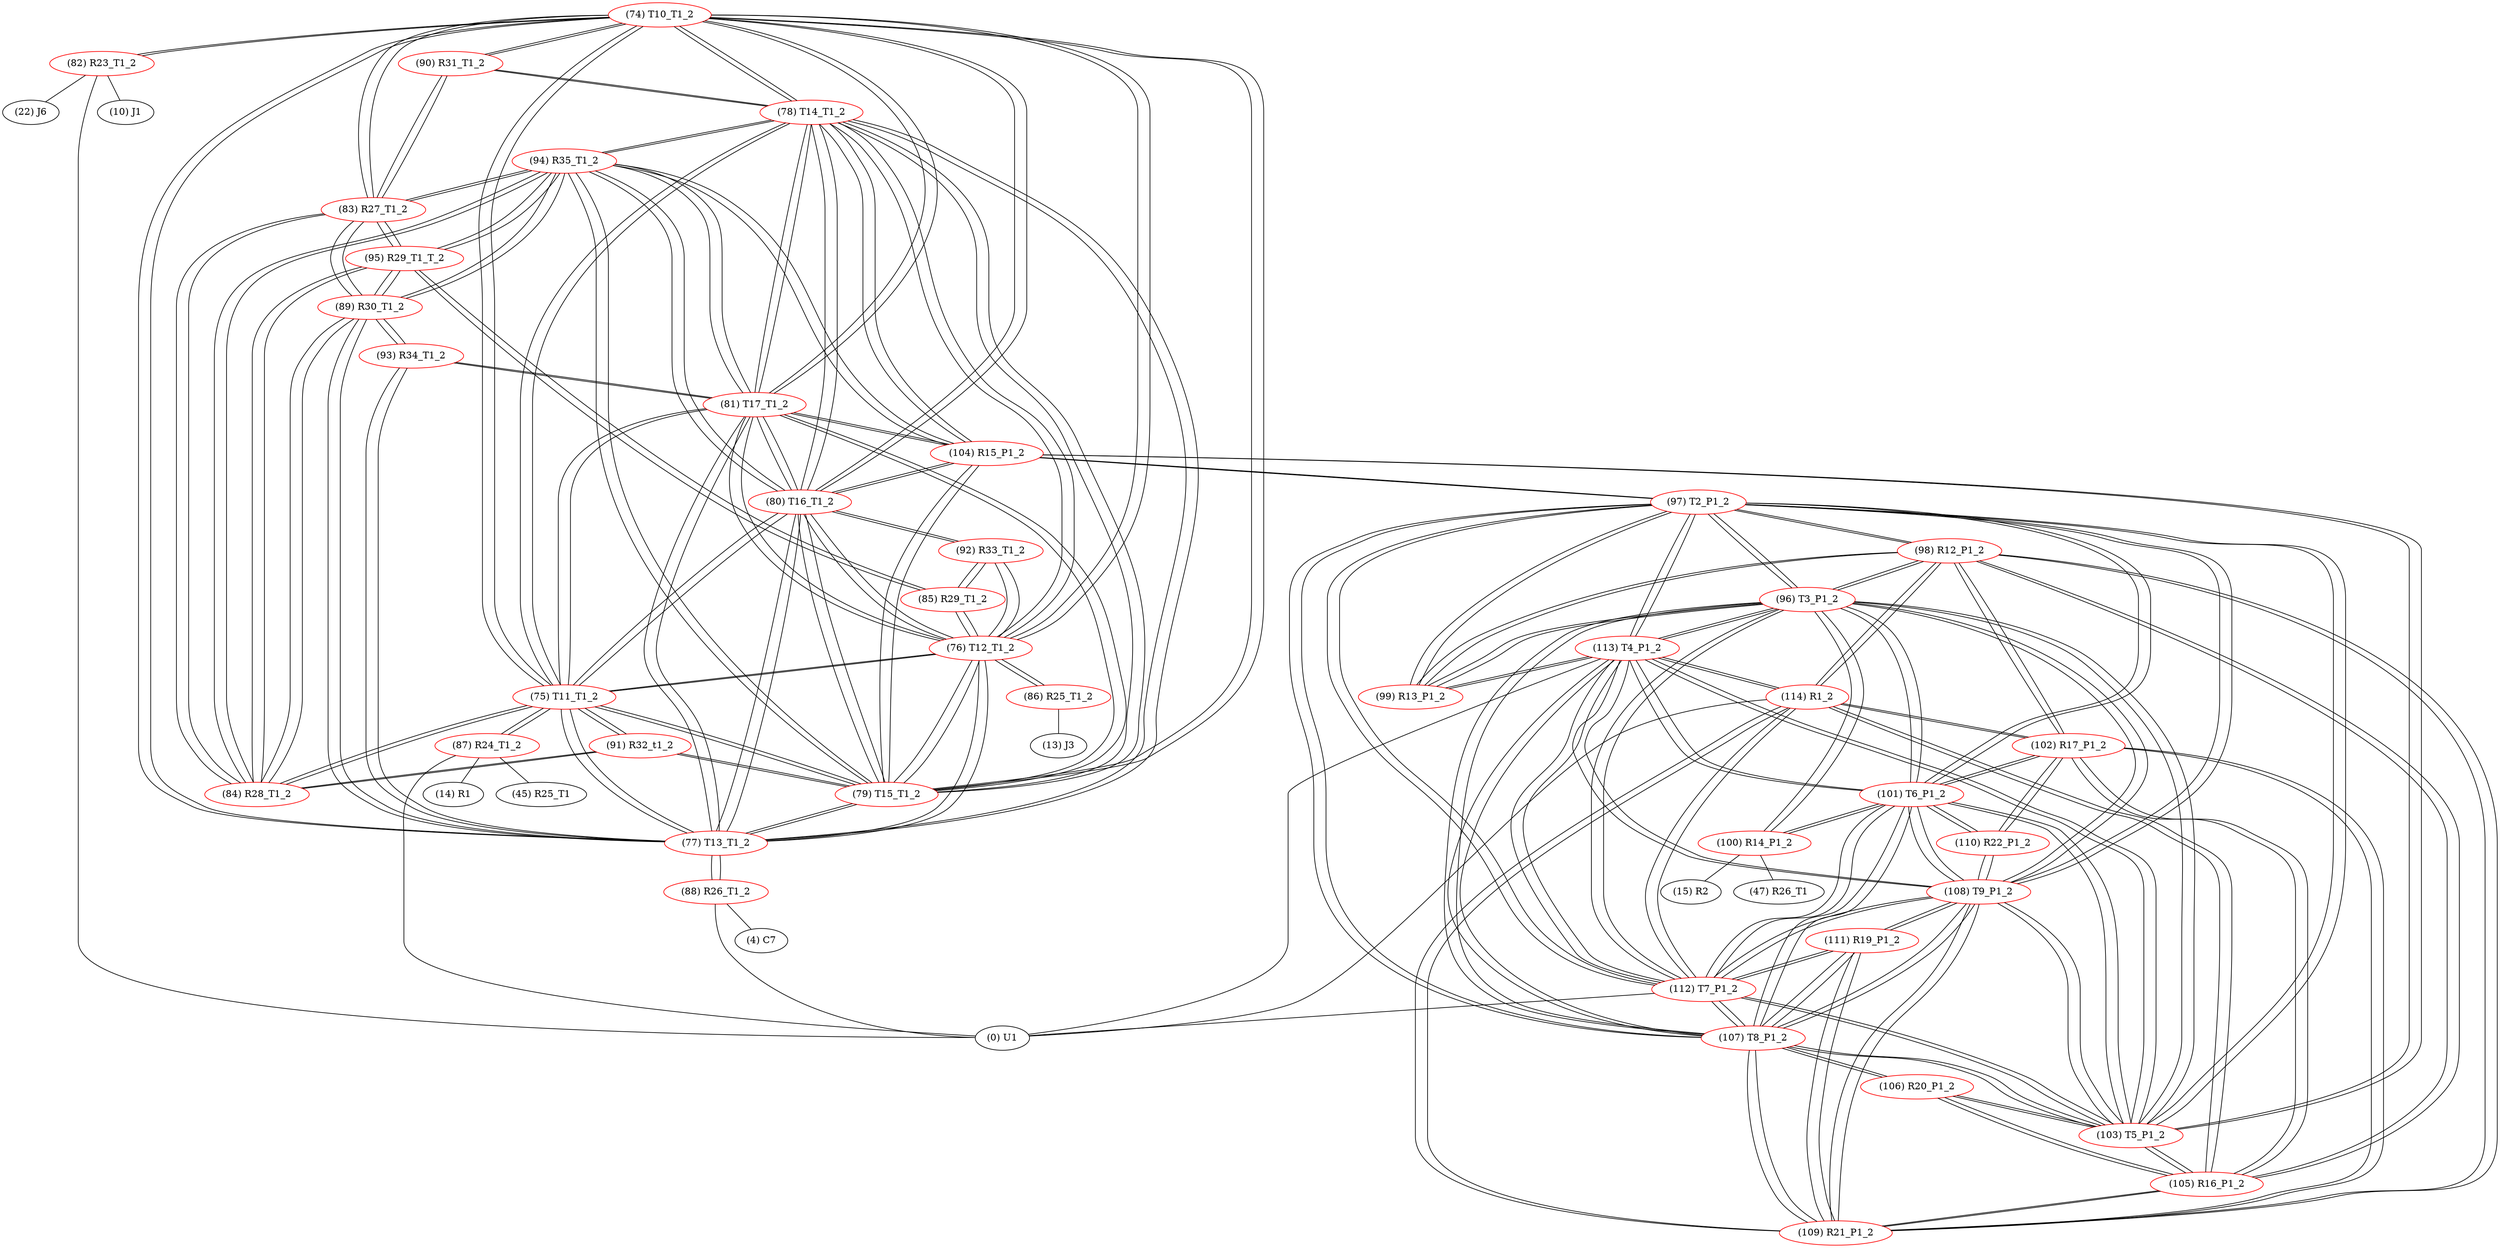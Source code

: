 graph {
	74 [label="(74) T10_T1_2" color=red]
	82 [label="(82) R23_T1_2"]
	90 [label="(90) R31_T1_2"]
	83 [label="(83) R27_T1_2"]
	80 [label="(80) T16_T1_2"]
	81 [label="(81) T17_T1_2"]
	79 [label="(79) T15_T1_2"]
	76 [label="(76) T12_T1_2"]
	78 [label="(78) T14_T1_2"]
	77 [label="(77) T13_T1_2"]
	75 [label="(75) T11_T1_2"]
	75 [label="(75) T11_T1_2" color=red]
	87 [label="(87) R24_T1_2"]
	84 [label="(84) R28_T1_2"]
	91 [label="(91) R32_t1_2"]
	74 [label="(74) T10_T1_2"]
	80 [label="(80) T16_T1_2"]
	81 [label="(81) T17_T1_2"]
	79 [label="(79) T15_T1_2"]
	76 [label="(76) T12_T1_2"]
	78 [label="(78) T14_T1_2"]
	77 [label="(77) T13_T1_2"]
	76 [label="(76) T12_T1_2" color=red]
	92 [label="(92) R33_T1_2"]
	85 [label="(85) R29_T1_2"]
	86 [label="(86) R25_T1_2"]
	74 [label="(74) T10_T1_2"]
	80 [label="(80) T16_T1_2"]
	81 [label="(81) T17_T1_2"]
	79 [label="(79) T15_T1_2"]
	78 [label="(78) T14_T1_2"]
	77 [label="(77) T13_T1_2"]
	75 [label="(75) T11_T1_2"]
	77 [label="(77) T13_T1_2" color=red]
	89 [label="(89) R30_T1_2"]
	93 [label="(93) R34_T1_2"]
	88 [label="(88) R26_T1_2"]
	74 [label="(74) T10_T1_2"]
	80 [label="(80) T16_T1_2"]
	81 [label="(81) T17_T1_2"]
	79 [label="(79) T15_T1_2"]
	76 [label="(76) T12_T1_2"]
	78 [label="(78) T14_T1_2"]
	75 [label="(75) T11_T1_2"]
	78 [label="(78) T14_T1_2" color=red]
	74 [label="(74) T10_T1_2"]
	80 [label="(80) T16_T1_2"]
	81 [label="(81) T17_T1_2"]
	79 [label="(79) T15_T1_2"]
	76 [label="(76) T12_T1_2"]
	77 [label="(77) T13_T1_2"]
	75 [label="(75) T11_T1_2"]
	90 [label="(90) R31_T1_2"]
	104 [label="(104) R15_P1_2"]
	94 [label="(94) R35_T1_2"]
	79 [label="(79) T15_T1_2" color=red]
	91 [label="(91) R32_t1_2"]
	74 [label="(74) T10_T1_2"]
	80 [label="(80) T16_T1_2"]
	81 [label="(81) T17_T1_2"]
	76 [label="(76) T12_T1_2"]
	78 [label="(78) T14_T1_2"]
	77 [label="(77) T13_T1_2"]
	75 [label="(75) T11_T1_2"]
	104 [label="(104) R15_P1_2"]
	94 [label="(94) R35_T1_2"]
	80 [label="(80) T16_T1_2" color=red]
	92 [label="(92) R33_T1_2"]
	74 [label="(74) T10_T1_2"]
	81 [label="(81) T17_T1_2"]
	79 [label="(79) T15_T1_2"]
	76 [label="(76) T12_T1_2"]
	78 [label="(78) T14_T1_2"]
	77 [label="(77) T13_T1_2"]
	75 [label="(75) T11_T1_2"]
	104 [label="(104) R15_P1_2"]
	94 [label="(94) R35_T1_2"]
	81 [label="(81) T17_T1_2" color=red]
	93 [label="(93) R34_T1_2"]
	74 [label="(74) T10_T1_2"]
	80 [label="(80) T16_T1_2"]
	79 [label="(79) T15_T1_2"]
	76 [label="(76) T12_T1_2"]
	78 [label="(78) T14_T1_2"]
	77 [label="(77) T13_T1_2"]
	75 [label="(75) T11_T1_2"]
	104 [label="(104) R15_P1_2"]
	94 [label="(94) R35_T1_2"]
	82 [label="(82) R23_T1_2" color=red]
	22 [label="(22) J6"]
	0 [label="(0) U1"]
	10 [label="(10) J1"]
	74 [label="(74) T10_T1_2"]
	83 [label="(83) R27_T1_2" color=red]
	89 [label="(89) R30_T1_2"]
	94 [label="(94) R35_T1_2"]
	95 [label="(95) R29_T1_T_2"]
	84 [label="(84) R28_T1_2"]
	74 [label="(74) T10_T1_2"]
	90 [label="(90) R31_T1_2"]
	84 [label="(84) R28_T1_2" color=red]
	89 [label="(89) R30_T1_2"]
	94 [label="(94) R35_T1_2"]
	95 [label="(95) R29_T1_T_2"]
	83 [label="(83) R27_T1_2"]
	75 [label="(75) T11_T1_2"]
	91 [label="(91) R32_t1_2"]
	85 [label="(85) R29_T1_2" color=red]
	92 [label="(92) R33_T1_2"]
	76 [label="(76) T12_T1_2"]
	95 [label="(95) R29_T1_T_2"]
	86 [label="(86) R25_T1_2" color=red]
	13 [label="(13) J3"]
	76 [label="(76) T12_T1_2"]
	87 [label="(87) R24_T1_2" color=red]
	0 [label="(0) U1"]
	14 [label="(14) R1"]
	45 [label="(45) R25_T1"]
	75 [label="(75) T11_T1_2"]
	88 [label="(88) R26_T1_2" color=red]
	4 [label="(4) C7"]
	0 [label="(0) U1"]
	77 [label="(77) T13_T1_2"]
	89 [label="(89) R30_T1_2" color=red]
	94 [label="(94) R35_T1_2"]
	95 [label="(95) R29_T1_T_2"]
	84 [label="(84) R28_T1_2"]
	83 [label="(83) R27_T1_2"]
	93 [label="(93) R34_T1_2"]
	77 [label="(77) T13_T1_2"]
	90 [label="(90) R31_T1_2" color=red]
	74 [label="(74) T10_T1_2"]
	83 [label="(83) R27_T1_2"]
	78 [label="(78) T14_T1_2"]
	91 [label="(91) R32_t1_2" color=red]
	79 [label="(79) T15_T1_2"]
	75 [label="(75) T11_T1_2"]
	84 [label="(84) R28_T1_2"]
	92 [label="(92) R33_T1_2" color=red]
	80 [label="(80) T16_T1_2"]
	85 [label="(85) R29_T1_2"]
	76 [label="(76) T12_T1_2"]
	93 [label="(93) R34_T1_2" color=red]
	81 [label="(81) T17_T1_2"]
	89 [label="(89) R30_T1_2"]
	77 [label="(77) T13_T1_2"]
	94 [label="(94) R35_T1_2" color=red]
	89 [label="(89) R30_T1_2"]
	95 [label="(95) R29_T1_T_2"]
	84 [label="(84) R28_T1_2"]
	83 [label="(83) R27_T1_2"]
	104 [label="(104) R15_P1_2"]
	81 [label="(81) T17_T1_2"]
	80 [label="(80) T16_T1_2"]
	79 [label="(79) T15_T1_2"]
	78 [label="(78) T14_T1_2"]
	95 [label="(95) R29_T1_T_2" color=red]
	89 [label="(89) R30_T1_2"]
	94 [label="(94) R35_T1_2"]
	84 [label="(84) R28_T1_2"]
	83 [label="(83) R27_T1_2"]
	85 [label="(85) R29_T1_2"]
	96 [label="(96) T3_P1_2" color=red]
	113 [label="(113) T4_P1_2"]
	112 [label="(112) T7_P1_2"]
	103 [label="(103) T5_P1_2"]
	108 [label="(108) T9_P1_2"]
	107 [label="(107) T8_P1_2"]
	101 [label="(101) T6_P1_2"]
	97 [label="(97) T2_P1_2"]
	100 [label="(100) R14_P1_2"]
	99 [label="(99) R13_P1_2"]
	98 [label="(98) R12_P1_2"]
	97 [label="(97) T2_P1_2" color=red]
	96 [label="(96) T3_P1_2"]
	113 [label="(113) T4_P1_2"]
	112 [label="(112) T7_P1_2"]
	103 [label="(103) T5_P1_2"]
	108 [label="(108) T9_P1_2"]
	107 [label="(107) T8_P1_2"]
	101 [label="(101) T6_P1_2"]
	99 [label="(99) R13_P1_2"]
	98 [label="(98) R12_P1_2"]
	104 [label="(104) R15_P1_2"]
	98 [label="(98) R12_P1_2" color=red]
	109 [label="(109) R21_P1_2"]
	105 [label="(105) R16_P1_2"]
	102 [label="(102) R17_P1_2"]
	114 [label="(114) R1_2"]
	99 [label="(99) R13_P1_2"]
	96 [label="(96) T3_P1_2"]
	97 [label="(97) T2_P1_2"]
	99 [label="(99) R13_P1_2" color=red]
	113 [label="(113) T4_P1_2"]
	96 [label="(96) T3_P1_2"]
	98 [label="(98) R12_P1_2"]
	97 [label="(97) T2_P1_2"]
	100 [label="(100) R14_P1_2" color=red]
	15 [label="(15) R2"]
	47 [label="(47) R26_T1"]
	96 [label="(96) T3_P1_2"]
	101 [label="(101) T6_P1_2"]
	101 [label="(101) T6_P1_2" color=red]
	96 [label="(96) T3_P1_2"]
	113 [label="(113) T4_P1_2"]
	112 [label="(112) T7_P1_2"]
	103 [label="(103) T5_P1_2"]
	108 [label="(108) T9_P1_2"]
	107 [label="(107) T8_P1_2"]
	97 [label="(97) T2_P1_2"]
	100 [label="(100) R14_P1_2"]
	110 [label="(110) R22_P1_2"]
	102 [label="(102) R17_P1_2"]
	102 [label="(102) R17_P1_2" color=red]
	109 [label="(109) R21_P1_2"]
	105 [label="(105) R16_P1_2"]
	98 [label="(98) R12_P1_2"]
	114 [label="(114) R1_2"]
	110 [label="(110) R22_P1_2"]
	101 [label="(101) T6_P1_2"]
	103 [label="(103) T5_P1_2" color=red]
	96 [label="(96) T3_P1_2"]
	113 [label="(113) T4_P1_2"]
	112 [label="(112) T7_P1_2"]
	108 [label="(108) T9_P1_2"]
	107 [label="(107) T8_P1_2"]
	101 [label="(101) T6_P1_2"]
	97 [label="(97) T2_P1_2"]
	104 [label="(104) R15_P1_2"]
	105 [label="(105) R16_P1_2"]
	106 [label="(106) R20_P1_2"]
	104 [label="(104) R15_P1_2" color=red]
	81 [label="(81) T17_T1_2"]
	94 [label="(94) R35_T1_2"]
	80 [label="(80) T16_T1_2"]
	79 [label="(79) T15_T1_2"]
	78 [label="(78) T14_T1_2"]
	97 [label="(97) T2_P1_2"]
	103 [label="(103) T5_P1_2"]
	105 [label="(105) R16_P1_2" color=red]
	109 [label="(109) R21_P1_2"]
	98 [label="(98) R12_P1_2"]
	102 [label="(102) R17_P1_2"]
	114 [label="(114) R1_2"]
	103 [label="(103) T5_P1_2"]
	106 [label="(106) R20_P1_2"]
	106 [label="(106) R20_P1_2" color=red]
	107 [label="(107) T8_P1_2"]
	105 [label="(105) R16_P1_2"]
	103 [label="(103) T5_P1_2"]
	107 [label="(107) T8_P1_2" color=red]
	96 [label="(96) T3_P1_2"]
	113 [label="(113) T4_P1_2"]
	112 [label="(112) T7_P1_2"]
	103 [label="(103) T5_P1_2"]
	108 [label="(108) T9_P1_2"]
	101 [label="(101) T6_P1_2"]
	97 [label="(97) T2_P1_2"]
	109 [label="(109) R21_P1_2"]
	111 [label="(111) R19_P1_2"]
	106 [label="(106) R20_P1_2"]
	108 [label="(108) T9_P1_2" color=red]
	110 [label="(110) R22_P1_2"]
	96 [label="(96) T3_P1_2"]
	113 [label="(113) T4_P1_2"]
	112 [label="(112) T7_P1_2"]
	103 [label="(103) T5_P1_2"]
	107 [label="(107) T8_P1_2"]
	101 [label="(101) T6_P1_2"]
	97 [label="(97) T2_P1_2"]
	109 [label="(109) R21_P1_2"]
	111 [label="(111) R19_P1_2"]
	109 [label="(109) R21_P1_2" color=red]
	105 [label="(105) R16_P1_2"]
	98 [label="(98) R12_P1_2"]
	102 [label="(102) R17_P1_2"]
	114 [label="(114) R1_2"]
	108 [label="(108) T9_P1_2"]
	107 [label="(107) T8_P1_2"]
	111 [label="(111) R19_P1_2"]
	110 [label="(110) R22_P1_2" color=red]
	108 [label="(108) T9_P1_2"]
	101 [label="(101) T6_P1_2"]
	102 [label="(102) R17_P1_2"]
	111 [label="(111) R19_P1_2" color=red]
	108 [label="(108) T9_P1_2"]
	109 [label="(109) R21_P1_2"]
	107 [label="(107) T8_P1_2"]
	112 [label="(112) T7_P1_2"]
	112 [label="(112) T7_P1_2" color=red]
	96 [label="(96) T3_P1_2"]
	113 [label="(113) T4_P1_2"]
	103 [label="(103) T5_P1_2"]
	108 [label="(108) T9_P1_2"]
	107 [label="(107) T8_P1_2"]
	101 [label="(101) T6_P1_2"]
	97 [label="(97) T2_P1_2"]
	114 [label="(114) R1_2"]
	0 [label="(0) U1"]
	111 [label="(111) R19_P1_2"]
	113 [label="(113) T4_P1_2" color=red]
	96 [label="(96) T3_P1_2"]
	112 [label="(112) T7_P1_2"]
	103 [label="(103) T5_P1_2"]
	108 [label="(108) T9_P1_2"]
	107 [label="(107) T8_P1_2"]
	101 [label="(101) T6_P1_2"]
	97 [label="(97) T2_P1_2"]
	99 [label="(99) R13_P1_2"]
	114 [label="(114) R1_2"]
	0 [label="(0) U1"]
	114 [label="(114) R1_2" color=red]
	113 [label="(113) T4_P1_2"]
	112 [label="(112) T7_P1_2"]
	0 [label="(0) U1"]
	109 [label="(109) R21_P1_2"]
	105 [label="(105) R16_P1_2"]
	98 [label="(98) R12_P1_2"]
	102 [label="(102) R17_P1_2"]
	74 -- 82
	74 -- 90
	74 -- 83
	74 -- 80
	74 -- 81
	74 -- 79
	74 -- 76
	74 -- 78
	74 -- 77
	74 -- 75
	75 -- 87
	75 -- 84
	75 -- 91
	75 -- 74
	75 -- 80
	75 -- 81
	75 -- 79
	75 -- 76
	75 -- 78
	75 -- 77
	76 -- 92
	76 -- 85
	76 -- 86
	76 -- 74
	76 -- 80
	76 -- 81
	76 -- 79
	76 -- 78
	76 -- 77
	76 -- 75
	77 -- 89
	77 -- 93
	77 -- 88
	77 -- 74
	77 -- 80
	77 -- 81
	77 -- 79
	77 -- 76
	77 -- 78
	77 -- 75
	78 -- 74
	78 -- 80
	78 -- 81
	78 -- 79
	78 -- 76
	78 -- 77
	78 -- 75
	78 -- 90
	78 -- 104
	78 -- 94
	79 -- 91
	79 -- 74
	79 -- 80
	79 -- 81
	79 -- 76
	79 -- 78
	79 -- 77
	79 -- 75
	79 -- 104
	79 -- 94
	80 -- 92
	80 -- 74
	80 -- 81
	80 -- 79
	80 -- 76
	80 -- 78
	80 -- 77
	80 -- 75
	80 -- 104
	80 -- 94
	81 -- 93
	81 -- 74
	81 -- 80
	81 -- 79
	81 -- 76
	81 -- 78
	81 -- 77
	81 -- 75
	81 -- 104
	81 -- 94
	82 -- 22
	82 -- 0
	82 -- 10
	82 -- 74
	83 -- 89
	83 -- 94
	83 -- 95
	83 -- 84
	83 -- 74
	83 -- 90
	84 -- 89
	84 -- 94
	84 -- 95
	84 -- 83
	84 -- 75
	84 -- 91
	85 -- 92
	85 -- 76
	85 -- 95
	86 -- 13
	86 -- 76
	87 -- 0
	87 -- 14
	87 -- 45
	87 -- 75
	88 -- 4
	88 -- 0
	88 -- 77
	89 -- 94
	89 -- 95
	89 -- 84
	89 -- 83
	89 -- 93
	89 -- 77
	90 -- 74
	90 -- 83
	90 -- 78
	91 -- 79
	91 -- 75
	91 -- 84
	92 -- 80
	92 -- 85
	92 -- 76
	93 -- 81
	93 -- 89
	93 -- 77
	94 -- 89
	94 -- 95
	94 -- 84
	94 -- 83
	94 -- 104
	94 -- 81
	94 -- 80
	94 -- 79
	94 -- 78
	95 -- 89
	95 -- 94
	95 -- 84
	95 -- 83
	95 -- 85
	96 -- 113
	96 -- 112
	96 -- 103
	96 -- 108
	96 -- 107
	96 -- 101
	96 -- 97
	96 -- 100
	96 -- 99
	96 -- 98
	97 -- 96
	97 -- 113
	97 -- 112
	97 -- 103
	97 -- 108
	97 -- 107
	97 -- 101
	97 -- 99
	97 -- 98
	97 -- 104
	98 -- 109
	98 -- 105
	98 -- 102
	98 -- 114
	98 -- 99
	98 -- 96
	98 -- 97
	99 -- 113
	99 -- 96
	99 -- 98
	99 -- 97
	100 -- 15
	100 -- 47
	100 -- 96
	100 -- 101
	101 -- 96
	101 -- 113
	101 -- 112
	101 -- 103
	101 -- 108
	101 -- 107
	101 -- 97
	101 -- 100
	101 -- 110
	101 -- 102
	102 -- 109
	102 -- 105
	102 -- 98
	102 -- 114
	102 -- 110
	102 -- 101
	103 -- 96
	103 -- 113
	103 -- 112
	103 -- 108
	103 -- 107
	103 -- 101
	103 -- 97
	103 -- 104
	103 -- 105
	103 -- 106
	104 -- 81
	104 -- 94
	104 -- 80
	104 -- 79
	104 -- 78
	104 -- 97
	104 -- 103
	105 -- 109
	105 -- 98
	105 -- 102
	105 -- 114
	105 -- 103
	105 -- 106
	106 -- 107
	106 -- 105
	106 -- 103
	107 -- 96
	107 -- 113
	107 -- 112
	107 -- 103
	107 -- 108
	107 -- 101
	107 -- 97
	107 -- 109
	107 -- 111
	107 -- 106
	108 -- 110
	108 -- 96
	108 -- 113
	108 -- 112
	108 -- 103
	108 -- 107
	108 -- 101
	108 -- 97
	108 -- 109
	108 -- 111
	109 -- 105
	109 -- 98
	109 -- 102
	109 -- 114
	109 -- 108
	109 -- 107
	109 -- 111
	110 -- 108
	110 -- 101
	110 -- 102
	111 -- 108
	111 -- 109
	111 -- 107
	111 -- 112
	112 -- 96
	112 -- 113
	112 -- 103
	112 -- 108
	112 -- 107
	112 -- 101
	112 -- 97
	112 -- 114
	112 -- 0
	112 -- 111
	113 -- 96
	113 -- 112
	113 -- 103
	113 -- 108
	113 -- 107
	113 -- 101
	113 -- 97
	113 -- 99
	113 -- 114
	113 -- 0
	114 -- 113
	114 -- 112
	114 -- 0
	114 -- 109
	114 -- 105
	114 -- 98
	114 -- 102
}